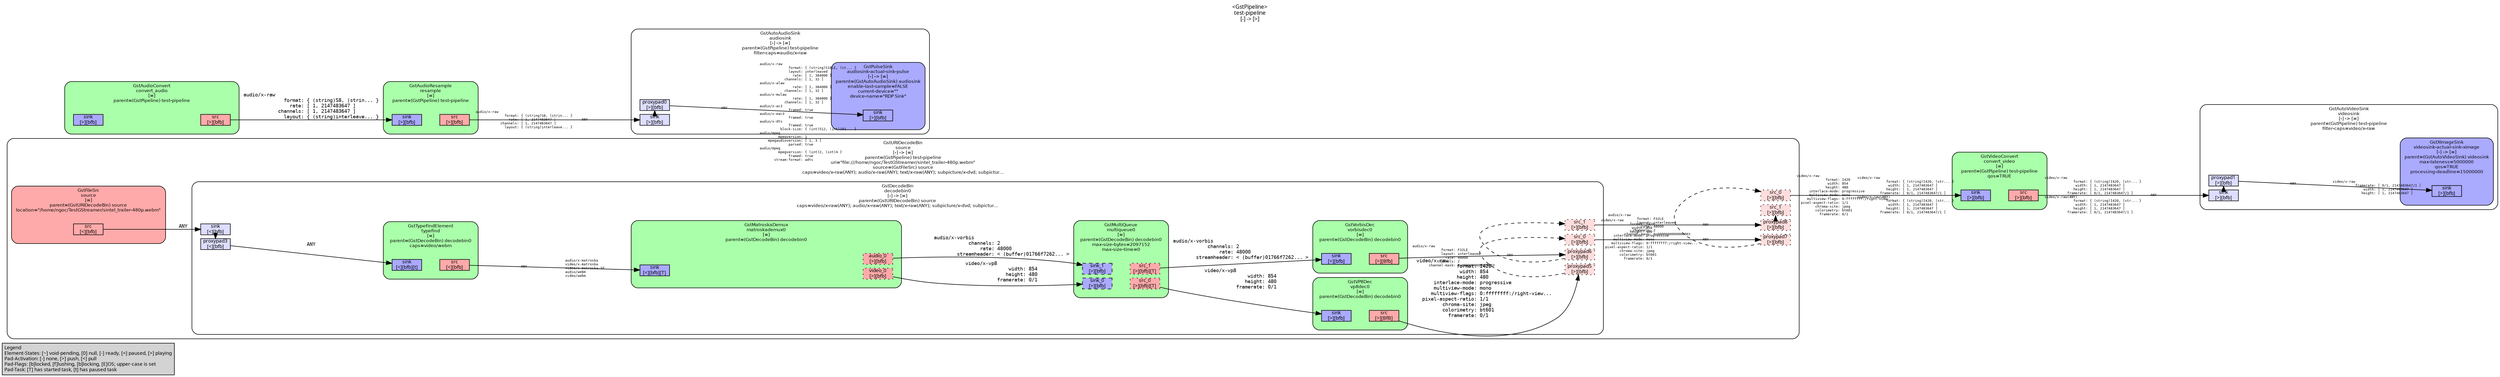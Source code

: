 digraph pipeline {
  rankdir=LR;
  fontname="sans";
  fontsize="10";
  labelloc=t;
  nodesep=.1;
  ranksep=.2;
  label="<GstPipeline>\ntest-pipeline\n[-] -> [>]";
  node [style="filled,rounded", shape=box, fontsize="9", fontname="sans", margin="0.0,0.0"];
  edge [labelfontsize="6", fontsize="9", fontname="monospace"];
  
  legend [
    pos="0,0!",
    margin="0.05,0.05",
    style="filled",
    label="Legend\lElement-States: [~] void-pending, [0] null, [-] ready, [=] paused, [>] playing\lPad-Activation: [-] none, [>] push, [<] pull\lPad-Flags: [b]locked, [f]lushing, [b]locking, [E]OS; upper-case is set\lPad-Task: [T] has started task, [t] has paused task\l",
  ];
  subgraph cluster_videosink_0x55be8ee6a210 {
    fontname="Bitstream Vera Sans";
    fontsize="8";
    style="filled,rounded";
    color=black;
    label="GstAutoVideoSink\nvideosink\n[-] -> [=]\nparent=(GstPipeline) test-pipeline\nfilter-caps=video/x-raw";
    subgraph cluster_videosink_0x55be8ee6a210_sink {
      label="";
      style="invis";
      _proxypad1_0x55be8ee5e550 [color=black, fillcolor="#ddddff", label="proxypad1\n[>][bfb]", height="0.2", style="filled,solid"];
    videosink_0x55be8ee6a210_sink_0x55be8ee6c300 -> _proxypad1_0x55be8ee5e550 [style=dashed, minlen=0]
      videosink_0x55be8ee6a210_sink_0x55be8ee6c300 [color=black, fillcolor="#ddddff", label="sink\n[>][bfb]", height="0.2", style="filled,solid"];
    }

    fillcolor="#ffffff";
    subgraph cluster_videosink_actual_sink_ximage_0x55be8eec6360 {
      fontname="Bitstream Vera Sans";
      fontsize="8";
      style="filled,rounded";
      color=black;
      label="GstXImageSink\nvideosink-actual-sink-ximage\n[-] -> [=]\nparent=(GstAutoVideoSink) videosink\nmax-lateness=5000000\nqos=TRUE\nprocessing-deadline=15000000";
      subgraph cluster_videosink_actual_sink_ximage_0x55be8eec6360_sink {
        label="";
        style="invis";
        videosink_actual_sink_ximage_0x55be8eec6360_sink_0x55be8ee63a00 [color=black, fillcolor="#aaaaff", label="sink\n[>][bfb]", height="0.2", style="filled,solid"];
      }

      fillcolor="#aaaaff";
    }

    _proxypad1_0x55be8ee5e550 -> videosink_actual_sink_ximage_0x55be8eec6360_sink_0x55be8ee63a00 [labeldistance="10", labelangle="0", label="                                                  ", taillabel="ANY", headlabel="video/x-raw\l           framerate: [ 0/1, 2147483647/1 ]\l               width: [ 1, 2147483647 ]\l              height: [ 1, 2147483647 ]\l"]
  }

  subgraph cluster_convert_video_0x55be8ee7e8d0 {
    fontname="Bitstream Vera Sans";
    fontsize="8";
    style="filled,rounded";
    color=black;
    label="GstVideoConvert\nconvert_video\n[=]\nparent=(GstPipeline) test-pipeline\nqos=TRUE";
    subgraph cluster_convert_video_0x55be8ee7e8d0_sink {
      label="";
      style="invis";
      convert_video_0x55be8ee7e8d0_sink_0x55be8ee62e70 [color=black, fillcolor="#aaaaff", label="sink\n[>][bfb]", height="0.2", style="filled,solid"];
    }

    subgraph cluster_convert_video_0x55be8ee7e8d0_src {
      label="";
      style="invis";
      convert_video_0x55be8ee7e8d0_src_0x55be8ee630c0 [color=black, fillcolor="#ffaaaa", label="src\n[>][bfb]", height="0.2", style="filled,solid"];
    }

    convert_video_0x55be8ee7e8d0_sink_0x55be8ee62e70 -> convert_video_0x55be8ee7e8d0_src_0x55be8ee630c0 [style="invis"];
    fillcolor="#aaffaa";
  }

  convert_video_0x55be8ee7e8d0_src_0x55be8ee630c0 -> videosink_0x55be8ee6a210_sink_0x55be8ee6c300 [labeldistance="10", labelangle="0", label="                                                  ", taillabel="video/x-raw\l              format: { (string)I420, (str... }\l               width: [ 1, 2147483647 ]\l              height: [ 1, 2147483647 ]\l           framerate: [ 0/1, 2147483647/1 ]\lvideo/x-raw(ANY)\l              format: { (string)I420, (str... }\l               width: [ 1, 2147483647 ]\l              height: [ 1, 2147483647 ]\l           framerate: [ 0/1, 2147483647/1 ]\l", headlabel="ANY"]
  subgraph cluster_audiosink_0x55be8ee6a020 {
    fontname="Bitstream Vera Sans";
    fontsize="8";
    style="filled,rounded";
    color=black;
    label="GstAutoAudioSink\naudiosink\n[-] -> [=]\nparent=(GstPipeline) test-pipeline\nfilter-caps=audio/x-raw";
    subgraph cluster_audiosink_0x55be8ee6a020_sink {
      label="";
      style="invis";
      _proxypad0_0x55be8ee5e2f0 [color=black, fillcolor="#ddddff", label="proxypad0\n[>][bfb]", height="0.2", style="filled,solid"];
    audiosink_0x55be8ee6a020_sink_0x55be8ee6c080 -> _proxypad0_0x55be8ee5e2f0 [style=dashed, minlen=0]
      audiosink_0x55be8ee6a020_sink_0x55be8ee6c080 [color=black, fillcolor="#ddddff", label="sink\n[>][bfb]", height="0.2", style="filled,solid"];
    }

    fillcolor="#ffffff";
    subgraph cluster_audiosink_actual_sink_pulse_0x55be8eee3a60 {
      fontname="Bitstream Vera Sans";
      fontsize="8";
      style="filled,rounded";
      color=black;
      label="GstPulseSink\naudiosink-actual-sink-pulse\n[-] -> [=]\nparent=(GstAutoAudioSink) audiosink\nenable-last-sample=FALSE\ncurrent-device=\"\"\ndevice-name=\"RDP Sink\"";
      subgraph cluster_audiosink_actual_sink_pulse_0x55be8eee3a60_sink {
        label="";
        style="invis";
        audiosink_actual_sink_pulse_0x55be8eee3a60_sink_0x55be8eeae330 [color=black, fillcolor="#aaaaff", label="sink\n[>][bfb]", height="0.2", style="filled,solid"];
      }

      fillcolor="#aaaaff";
    }

    _proxypad0_0x55be8ee5e2f0 -> audiosink_actual_sink_pulse_0x55be8eee3a60_sink_0x55be8eeae330 [labeldistance="10", labelangle="0", label="                                                  ", taillabel="ANY", headlabel="audio/x-raw\l              format: { (string)S16LE, (st... }\l              layout: interleaved\l                rate: [ 1, 384000 ]\l            channels: [ 1, 32 ]\laudio/x-alaw\l                rate: [ 1, 384000 ]\l            channels: [ 1, 32 ]\laudio/x-mulaw\l                rate: [ 1, 384000 ]\l            channels: [ 1, 32 ]\laudio/x-ac3\l              framed: true\laudio/x-eac3\l              framed: true\laudio/x-dts\l              framed: true\l          block-size: { (int)512, (int)102... }\laudio/mpeg\l         mpegversion: 1\l    mpegaudioversion: [ 1, 3 ]\l              parsed: true\laudio/mpeg\l         mpegversion: { (int)2, (int)4 }\l              framed: true\l       stream-format: adts\l"]
  }

  subgraph cluster_resample_0x55be8ee673a0 {
    fontname="Bitstream Vera Sans";
    fontsize="8";
    style="filled,rounded";
    color=black;
    label="GstAudioResample\nresample\n[=]\nparent=(GstPipeline) test-pipeline";
    subgraph cluster_resample_0x55be8ee673a0_sink {
      label="";
      style="invis";
      resample_0x55be8ee673a0_sink_0x55be8ee62530 [color=black, fillcolor="#aaaaff", label="sink\n[>][bfb]", height="0.2", style="filled,solid"];
    }

    subgraph cluster_resample_0x55be8ee673a0_src {
      label="";
      style="invis";
      resample_0x55be8ee673a0_src_0x55be8ee62780 [color=black, fillcolor="#ffaaaa", label="src\n[>][bfb]", height="0.2", style="filled,solid"];
    }

    resample_0x55be8ee673a0_sink_0x55be8ee62530 -> resample_0x55be8ee673a0_src_0x55be8ee62780 [style="invis"];
    fillcolor="#aaffaa";
  }

  resample_0x55be8ee673a0_src_0x55be8ee62780 -> audiosink_0x55be8ee6a020_sink_0x55be8ee6c080 [labeldistance="10", labelangle="0", label="                                                  ", taillabel="audio/x-raw\l              format: { (string)S8, (strin... }\l                rate: [ 1, 2147483647 ]\l            channels: [ 1, 2147483647 ]\l              layout: { (string)interleave... }\l", headlabel="ANY"]
  subgraph cluster_convert_audio_0x55be8ee61a80 {
    fontname="Bitstream Vera Sans";
    fontsize="8";
    style="filled,rounded";
    color=black;
    label="GstAudioConvert\nconvert_audio\n[=]\nparent=(GstPipeline) test-pipeline";
    subgraph cluster_convert_audio_0x55be8ee61a80_sink {
      label="";
      style="invis";
      convert_audio_0x55be8ee61a80_sink_0x55be8ee62090 [color=black, fillcolor="#aaaaff", label="sink\n[>][bfb]", height="0.2", style="filled,solid"];
    }

    subgraph cluster_convert_audio_0x55be8ee61a80_src {
      label="";
      style="invis";
      convert_audio_0x55be8ee61a80_src_0x55be8ee622e0 [color=black, fillcolor="#ffaaaa", label="src\n[>][bfb]", height="0.2", style="filled,solid"];
    }

    convert_audio_0x55be8ee61a80_sink_0x55be8ee62090 -> convert_audio_0x55be8ee61a80_src_0x55be8ee622e0 [style="invis"];
    fillcolor="#aaffaa";
  }

  convert_audio_0x55be8ee61a80_src_0x55be8ee622e0 -> resample_0x55be8ee673a0_sink_0x55be8ee62530 [label="audio/x-raw\l              format: { (string)S8, (strin... }\l                rate: [ 1, 2147483647 ]\l            channels: [ 1, 2147483647 ]\l              layout: { (string)interleave... }\l"]
  subgraph cluster_source_0x55be8ee5e060 {
    fontname="Bitstream Vera Sans";
    fontsize="8";
    style="filled,rounded";
    color=black;
    label="GstURIDecodeBin\nsource\n[-] -> [=]\nparent=(GstPipeline) test-pipeline\nuri=\"file:///home/ngoc/TestGStreamer/sintel_trailer-480p.webm\"\nsource=(GstFileSrc) source\ncaps=video/x-raw(ANY); audio/x-raw(ANY); text/x-raw(ANY); subpicture/x-dvd; subpictur…";
    subgraph cluster_source_0x55be8ee5e060_src {
      label="";
      style="invis";
      _proxypad7_0x55be8ee5fd10 [color=black, fillcolor="#ffdddd", label="proxypad7\n[>][bfb]", height="0.2", style="filled,dotted"];
    _proxypad7_0x55be8ee5fd10 -> source_0x55be8ee5e060_src_0_0x55be8ee6ca80 [style=dashed, minlen=0]
      source_0x55be8ee5e060_src_0_0x55be8ee6ca80 [color=black, fillcolor="#ffdddd", label="src_0\n[>][bfb]", height="0.2", style="filled,dotted"];
      _proxypad8_0x7fcc8c028100 [color=black, fillcolor="#ffdddd", label="proxypad8\n[>][bfb]", height="0.2", style="filled,dotted"];
    _proxypad8_0x7fcc8c028100 -> source_0x55be8ee5e060_src_1_0x55be8ee6cd00 [style=dashed, minlen=0]
      source_0x55be8ee5e060_src_1_0x55be8ee6cd00 [color=black, fillcolor="#ffdddd", label="src_1\n[>][bfb]", height="0.2", style="filled,dotted"];
    }

    fillcolor="#ffffff";
    subgraph cluster_decodebin0_0x55be8eef4100 {
      fontname="Bitstream Vera Sans";
      fontsize="8";
      style="filled,rounded";
      color=black;
      label="GstDecodeBin\ndecodebin0\n[-] -> [=]\nparent=(GstURIDecodeBin) source\ncaps=video/x-raw(ANY); audio/x-raw(ANY); text/x-raw(ANY); subpicture/x-dvd; subpictur…";
      subgraph cluster_decodebin0_0x55be8eef4100_sink {
        label="";
        style="invis";
        _proxypad3_0x55be8ee5e7b0 [color=black, fillcolor="#ddddff", label="proxypad3\n[<][bfb]", height="0.2", style="filled,solid"];
      decodebin0_0x55be8eef4100_sink_0x55be8ee6c800 -> _proxypad3_0x55be8ee5e7b0 [style=dashed, minlen=0]
        decodebin0_0x55be8eef4100_sink_0x55be8ee6c800 [color=black, fillcolor="#ddddff", label="sink\n[<][bfb]", height="0.2", style="filled,solid"];
      }

      subgraph cluster_decodebin0_0x55be8eef4100_src {
        label="";
        style="invis";
        _proxypad5_0x55be8ee5ea10 [color=black, fillcolor="#ffdddd", label="proxypad5\n[>][bfb]", height="0.2", style="filled,dotted"];
      _proxypad5_0x55be8ee5ea10 -> decodebin0_0x55be8eef4100_src_0_0x7fcc9002e060 [style=dashed, minlen=0]
        decodebin0_0x55be8eef4100_src_0_0x7fcc9002e060 [color=black, fillcolor="#ffdddd", label="src_0\n[>][bfb]", height="0.2", style="filled,dotted"];
        _proxypad6_0x55be8ee5f390 [color=black, fillcolor="#ffdddd", label="proxypad6\n[>][bfb]", height="0.2", style="filled,dotted"];
      _proxypad6_0x55be8ee5f390 -> decodebin0_0x55be8eef4100_src_1_0x7fcc9002eae0 [style=dashed, minlen=0]
        decodebin0_0x55be8eef4100_src_1_0x7fcc9002eae0 [color=black, fillcolor="#ffdddd", label="src_1\n[>][bfb]", height="0.2", style="filled,dotted"];
      }

      decodebin0_0x55be8eef4100_sink_0x55be8ee6c800 -> decodebin0_0x55be8eef4100_src_0_0x7fcc9002e060 [style="invis"];
      fillcolor="#ffffff";
      subgraph cluster_vorbisdec0_0x7fcc9402f170 {
        fontname="Bitstream Vera Sans";
        fontsize="8";
        style="filled,rounded";
        color=black;
        label="GstVorbisDec\nvorbisdec0\n[=]\nparent=(GstDecodeBin) decodebin0";
        subgraph cluster_vorbisdec0_0x7fcc9402f170_sink {
          label="";
          style="invis";
          vorbisdec0_0x7fcc9402f170_sink_0x7fcc94024520 [color=black, fillcolor="#aaaaff", label="sink\n[>][bfb]", height="0.2", style="filled,solid"];
        }

        subgraph cluster_vorbisdec0_0x7fcc9402f170_src {
          label="";
          style="invis";
          vorbisdec0_0x7fcc9402f170_src_0x7fcc94024770 [color=black, fillcolor="#ffaaaa", label="src\n[>][Bfb]", height="0.2", style="filled,solid"];
        }

        vorbisdec0_0x7fcc9402f170_sink_0x7fcc94024520 -> vorbisdec0_0x7fcc9402f170_src_0x7fcc94024770 [style="invis"];
        fillcolor="#aaffaa";
      }

      vorbisdec0_0x7fcc9402f170_src_0x7fcc94024770 -> _proxypad6_0x55be8ee5f390 [labeldistance="10", labelangle="0", label="                                                  ", taillabel="audio/x-raw\l              format: F32LE\l              layout: interleaved\l                rate: 48000\l            channels: 2\l        channel-mask: 0x0000000000000003\l", headlabel="ANY"]
      subgraph cluster_vp8dec0_0x7fcc94022240 {
        fontname="Bitstream Vera Sans";
        fontsize="8";
        style="filled,rounded";
        color=black;
        label="GstVP8Dec\nvp8dec0\n[=]\nparent=(GstDecodeBin) decodebin0";
        subgraph cluster_vp8dec0_0x7fcc94022240_sink {
          label="";
          style="invis";
          vp8dec0_0x7fcc94022240_sink_0x55be8eeaf800 [color=black, fillcolor="#aaaaff", label="sink\n[>][bfb]", height="0.2", style="filled,solid"];
        }

        subgraph cluster_vp8dec0_0x7fcc94022240_src {
          label="";
          style="invis";
          vp8dec0_0x7fcc94022240_src_0x55be8eeafa50 [color=black, fillcolor="#ffaaaa", label="src\n[>][BfB]", height="0.2", style="filled,solid"];
        }

        vp8dec0_0x7fcc94022240_sink_0x55be8eeaf800 -> vp8dec0_0x7fcc94022240_src_0x55be8eeafa50 [style="invis"];
        fillcolor="#aaffaa";
      }

      vp8dec0_0x7fcc94022240_src_0x55be8eeafa50 -> _proxypad5_0x55be8ee5ea10 [label="video/x-raw\l              format: I420\l               width: 854\l              height: 480\l      interlace-mode: progressive\l      multiview-mode: mono\l     multiview-flags: 0:ffffffff:/right-view...\l  pixel-aspect-ratio: 1/1\l         chroma-site: jpeg\l         colorimetry: bt601\l           framerate: 0/1\l"]
      subgraph cluster_multiqueue0_0x7fcc9401b010 {
        fontname="Bitstream Vera Sans";
        fontsize="8";
        style="filled,rounded";
        color=black;
        label="GstMultiQueue\nmultiqueue0\n[=]\nparent=(GstDecodeBin) decodebin0\nmax-size-bytes=2097152\nmax-size-time=0";
        subgraph cluster_multiqueue0_0x7fcc9401b010_sink {
          label="";
          style="invis";
          multiqueue0_0x7fcc9401b010_sink_0_0x55be8eeaf360 [color=black, fillcolor="#aaaaff", label="sink_0\n[>][bfb]", height="0.2", style="filled,dashed"];
          multiqueue0_0x7fcc9401b010_sink_1_0x7fcc94024080 [color=black, fillcolor="#aaaaff", label="sink_1\n[>][bfb]", height="0.2", style="filled,dashed"];
        }

        subgraph cluster_multiqueue0_0x7fcc9401b010_src {
          label="";
          style="invis";
          multiqueue0_0x7fcc9401b010_src_0_0x55be8eeaf5b0 [color=black, fillcolor="#ffaaaa", label="src_0\n[>][bfb][T]", height="0.2", style="filled,dotted"];
          multiqueue0_0x7fcc9401b010_src_1_0x7fcc940242d0 [color=black, fillcolor="#ffaaaa", label="src_1\n[>][bfb][T]", height="0.2", style="filled,dotted"];
        }

        multiqueue0_0x7fcc9401b010_sink_0_0x55be8eeaf360 -> multiqueue0_0x7fcc9401b010_src_0_0x55be8eeaf5b0 [style="invis"];
        fillcolor="#aaffaa";
      }

      multiqueue0_0x7fcc9401b010_src_0_0x55be8eeaf5b0 -> vp8dec0_0x7fcc94022240_sink_0x55be8eeaf800 [label="video/x-vp8\l               width: 854\l              height: 480\l           framerate: 0/1\l"]
      multiqueue0_0x7fcc9401b010_src_1_0x7fcc940242d0 -> vorbisdec0_0x7fcc9402f170_sink_0x7fcc94024520 [label="audio/x-vorbis\l            channels: 2\l                rate: 48000\l        streamheader: < (buffer)01766f7262... >\l"]
      subgraph cluster_matroskademux0_0x55be8eee4f90 {
        fontname="Bitstream Vera Sans";
        fontsize="8";
        style="filled,rounded";
        color=black;
        label="GstMatroskaDemux\nmatroskademux0\n[=]\nparent=(GstDecodeBin) decodebin0";
        subgraph cluster_matroskademux0_0x55be8eee4f90_sink {
          label="";
          style="invis";
          matroskademux0_0x55be8eee4f90_sink_0x55be8eeae7d0 [color=black, fillcolor="#aaaaff", label="sink\n[<][bfb][T]", height="0.2", style="filled,solid"];
        }

        subgraph cluster_matroskademux0_0x55be8eee4f90_src {
          label="";
          style="invis";
          matroskademux0_0x55be8eee4f90_video_0_0x55be8eeaf110 [color=black, fillcolor="#ffaaaa", label="video_0\n[>][bfb]", height="0.2", style="filled,dotted"];
          matroskademux0_0x55be8eee4f90_audio_0_0x55be8eeafca0 [color=black, fillcolor="#ffaaaa", label="audio_0\n[>][bfb]", height="0.2", style="filled,dotted"];
        }

        matroskademux0_0x55be8eee4f90_sink_0x55be8eeae7d0 -> matroskademux0_0x55be8eee4f90_video_0_0x55be8eeaf110 [style="invis"];
        fillcolor="#aaffaa";
      }

      matroskademux0_0x55be8eee4f90_video_0_0x55be8eeaf110 -> multiqueue0_0x7fcc9401b010_sink_0_0x55be8eeaf360 [label="video/x-vp8\l               width: 854\l              height: 480\l           framerate: 0/1\l"]
      matroskademux0_0x55be8eee4f90_audio_0_0x55be8eeafca0 -> multiqueue0_0x7fcc9401b010_sink_1_0x7fcc94024080 [label="audio/x-vorbis\l            channels: 2\l                rate: 48000\l        streamheader: < (buffer)01766f7262... >\l"]
      subgraph cluster_typefind_0x55be8eef6090 {
        fontname="Bitstream Vera Sans";
        fontsize="8";
        style="filled,rounded";
        color=black;
        label="GstTypeFindElement\ntypefind\n[=]\nparent=(GstDecodeBin) decodebin0\ncaps=video/webm";
        subgraph cluster_typefind_0x55be8eef6090_sink {
          label="";
          style="invis";
          typefind_0x55be8eef6090_sink_0x55be8ee63560 [color=black, fillcolor="#aaaaff", label="sink\n[<][bfb][t]", height="0.2", style="filled,solid"];
        }

        subgraph cluster_typefind_0x55be8eef6090_src {
          label="";
          style="invis";
          typefind_0x55be8eef6090_src_0x55be8ee63310 [color=black, fillcolor="#ffaaaa", label="src\n[<][bfb]", height="0.2", style="filled,solid"];
        }

        typefind_0x55be8eef6090_sink_0x55be8ee63560 -> typefind_0x55be8eef6090_src_0x55be8ee63310 [style="invis"];
        fillcolor="#aaffaa";
      }

      _proxypad3_0x55be8ee5e7b0 -> typefind_0x55be8eef6090_sink_0x55be8ee63560 [label="ANY"]
      typefind_0x55be8eef6090_src_0x55be8ee63310 -> matroskademux0_0x55be8eee4f90_sink_0x55be8eeae7d0 [labeldistance="10", labelangle="0", label="                                                  ", taillabel="ANY", headlabel="audio/x-matroska\lvideo/x-matroska\lvideo/x-matroska-3d\laudio/webm\lvideo/webm\l"]
    }

    decodebin0_0x55be8eef4100_src_0_0x7fcc9002e060 -> _proxypad7_0x55be8ee5fd10 [labeldistance="10", labelangle="0", label="                                                  ", taillabel="video/x-raw\l              format: I420\l               width: 854\l              height: 480\l      interlace-mode: progressive\l      multiview-mode: mono\l     multiview-flags: 0:ffffffff:/right-view...\l  pixel-aspect-ratio: 1/1\l         chroma-site: jpeg\l         colorimetry: bt601\l           framerate: 0/1\l", headlabel="ANY"]
    decodebin0_0x55be8eef4100_src_1_0x7fcc9002eae0 -> _proxypad8_0x7fcc8c028100 [labeldistance="10", labelangle="0", label="                                                  ", taillabel="audio/x-raw\l              format: F32LE\l              layout: interleaved\l                rate: 48000\l            channels: 2\l        channel-mask: 0x0000000000000003\l", headlabel="ANY"]
    subgraph cluster_source_0x55be8eef2160 {
      fontname="Bitstream Vera Sans";
      fontsize="8";
      style="filled,rounded";
      color=black;
      label="GstFileSrc\nsource\n[=]\nparent=(GstURIDecodeBin) source\nlocation=\"/home/ngoc/TestGStreamer/sintel_trailer-480p.webm\"";
      subgraph cluster_source_0x55be8eef2160_src {
        label="";
        style="invis";
        source_0x55be8eef2160_src_0x55be8ee62c20 [color=black, fillcolor="#ffaaaa", label="src\n[<][bfb]", height="0.2", style="filled,solid"];
      }

      fillcolor="#ffaaaa";
    }

    source_0x55be8eef2160_src_0x55be8ee62c20 -> decodebin0_0x55be8eef4100_sink_0x55be8ee6c800 [label="ANY"]
  }

  source_0x55be8ee5e060_src_0_0x55be8ee6ca80 -> convert_video_0x55be8ee7e8d0_sink_0x55be8ee62e70 [labeldistance="10", labelangle="0", label="                                                  ", taillabel="video/x-raw\l              format: I420\l               width: 854\l              height: 480\l      interlace-mode: progressive\l      multiview-mode: mono\l     multiview-flags: 0:ffffffff:/right-view...\l  pixel-aspect-ratio: 1/1\l         chroma-site: jpeg\l         colorimetry: bt601\l           framerate: 0/1\l", headlabel="video/x-raw\l              format: { (string)I420, (str... }\l               width: [ 1, 2147483647 ]\l              height: [ 1, 2147483647 ]\l           framerate: [ 0/1, 2147483647/1 ]\lvideo/x-raw(ANY)\l              format: { (string)I420, (str... }\l               width: [ 1, 2147483647 ]\l              height: [ 1, 2147483647 ]\l           framerate: [ 0/1, 2147483647/1 ]\l"]
}
